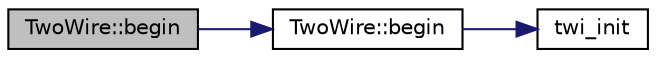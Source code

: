 digraph "TwoWire::begin"
{
 // LATEX_PDF_SIZE
  edge [fontname="Helvetica",fontsize="10",labelfontname="Helvetica",labelfontsize="10"];
  node [fontname="Helvetica",fontsize="10",shape=record];
  rankdir="LR";
  Node1 [label="TwoWire::begin",height=0.2,width=0.4,color="black", fillcolor="grey75", style="filled", fontcolor="black",tooltip=" "];
  Node1 -> Node2 [color="midnightblue",fontsize="10",style="solid",fontname="Helvetica"];
  Node2 [label="TwoWire::begin",height=0.2,width=0.4,color="black", fillcolor="white", style="filled",URL="$class_two_wire.html#ada85a7a8663ec8af0a1248b659be2f18",tooltip=" "];
  Node2 -> Node3 [color="midnightblue",fontsize="10",style="solid",fontname="Helvetica"];
  Node3 [label="twi_init",height=0.2,width=0.4,color="black", fillcolor="white", style="filled",URL="$twi_8c.html#a16f0e6b2fa5a26eadbf4086ab6d54467",tooltip=" "];
}
